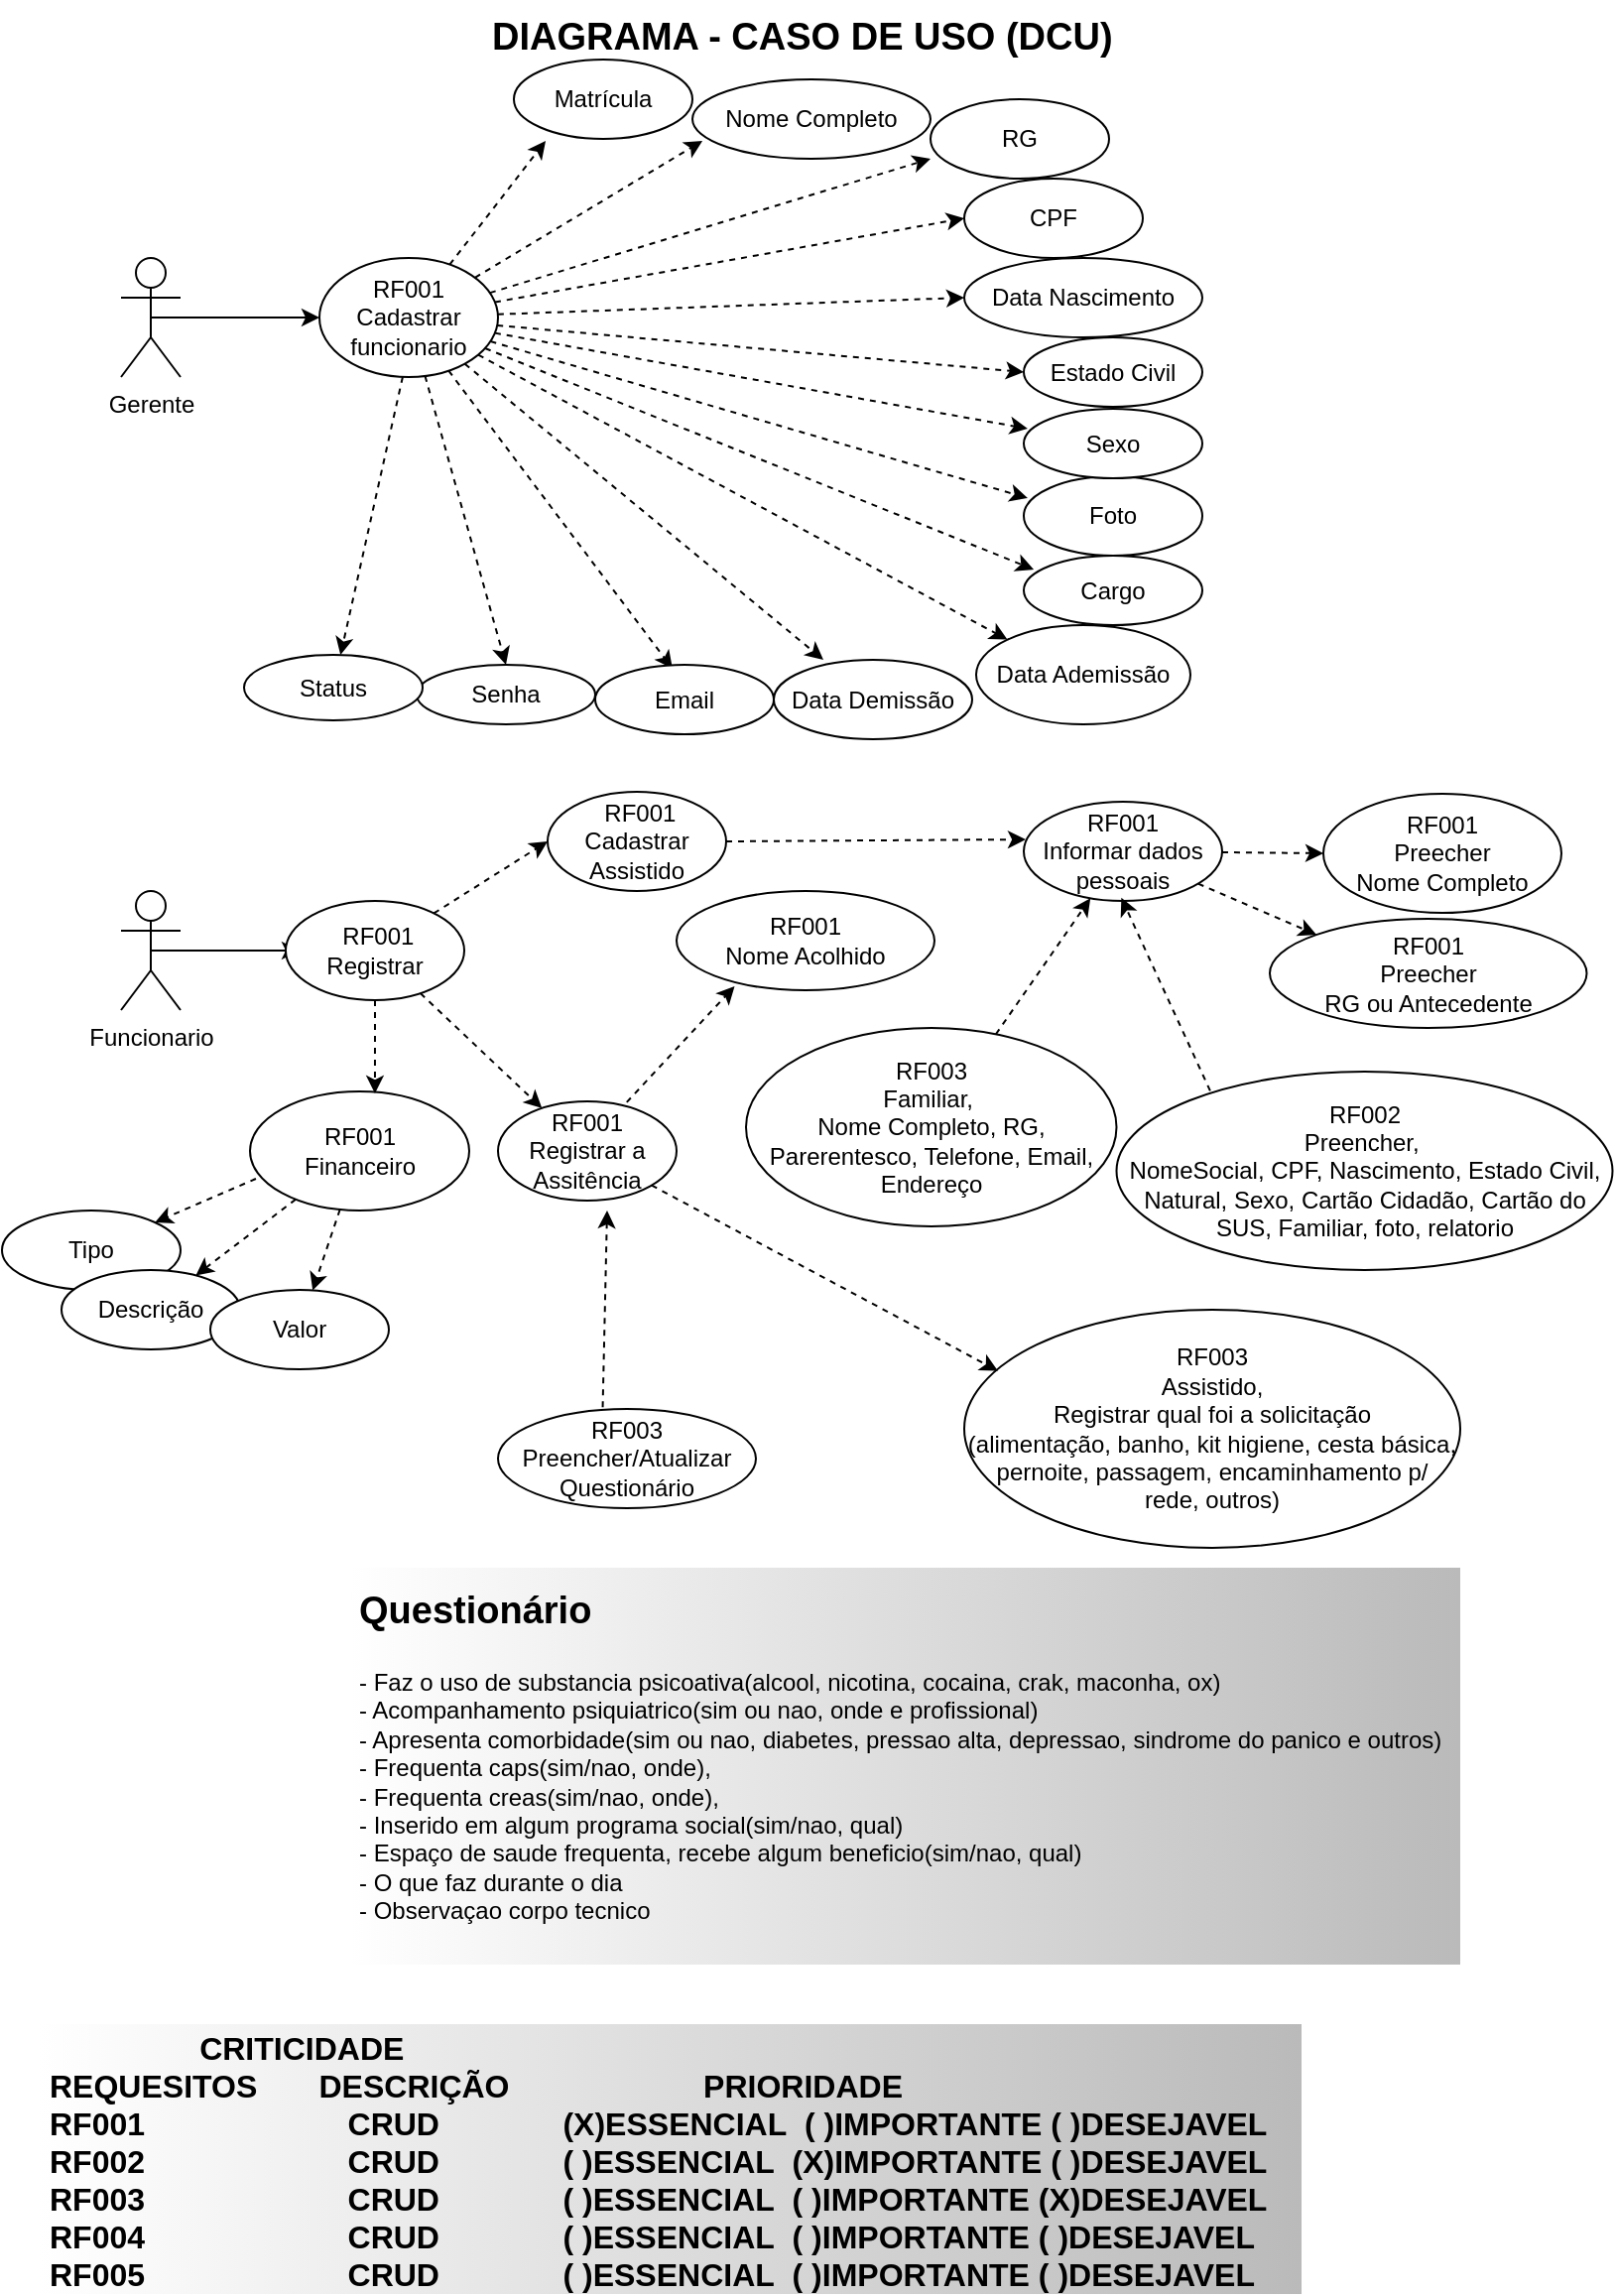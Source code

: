 <mxfile version="17.0.0" type="device"><diagram id="NPgeTfg3SAwERJL0uTgP" name="Page-1"><mxGraphModel dx="723" dy="375" grid="1" gridSize="10" guides="1" tooltips="1" connect="1" arrows="1" fold="1" page="1" pageScale="1" pageWidth="827" pageHeight="1169" math="0" shadow="0"><root><mxCell id="0"/><mxCell id="1" parent="0"/><mxCell id="HMZZudJPAaN2lwAg-uLo-66" style="edgeStyle=none;rounded=0;orthogonalLoop=1;jettySize=auto;html=1;exitX=0.5;exitY=0.5;exitDx=0;exitDy=0;exitPerimeter=0;entryX=0;entryY=0.5;entryDx=0;entryDy=0;" parent="1" source="HMZZudJPAaN2lwAg-uLo-1" edge="1"><mxGeometry relative="1" as="geometry"><mxPoint x="175" y="479" as="targetPoint"/></mxGeometry></mxCell><mxCell id="HMZZudJPAaN2lwAg-uLo-1" value="Funcionario" style="shape=umlActor;verticalLabelPosition=bottom;verticalAlign=top;html=1;outlineConnect=0;" parent="1" vertex="1"><mxGeometry x="85" y="449" width="30" height="60" as="geometry"/></mxCell><mxCell id="HMZZudJPAaN2lwAg-uLo-31" style="rounded=0;orthogonalLoop=1;jettySize=auto;html=1;dashed=1;entryX=0.01;entryY=0.38;entryDx=0;entryDy=0;entryPerimeter=0;exitX=1;exitY=0.5;exitDx=0;exitDy=0;" parent="1" source="QpUKN1opmwOoVKJ4xcoS-32" target="HMZZudJPAaN2lwAg-uLo-5" edge="1"><mxGeometry relative="1" as="geometry"><mxPoint x="305" y="479" as="targetPoint"/><mxPoint x="400" y="478" as="sourcePoint"/></mxGeometry></mxCell><mxCell id="HMZZudJPAaN2lwAg-uLo-36" style="edgeStyle=none;rounded=0;orthogonalLoop=1;jettySize=auto;html=1;entryX=0;entryY=0.5;entryDx=0;entryDy=0;dashed=1;" parent="1" source="HMZZudJPAaN2lwAg-uLo-5" target="HMZZudJPAaN2lwAg-uLo-12" edge="1"><mxGeometry relative="1" as="geometry"/></mxCell><mxCell id="QpUKN1opmwOoVKJ4xcoS-27" style="edgeStyle=none;rounded=0;orthogonalLoop=1;jettySize=auto;html=1;entryX=0;entryY=0;entryDx=0;entryDy=0;dashed=1;fontSize=19;" parent="1" source="HMZZudJPAaN2lwAg-uLo-5" target="QpUKN1opmwOoVKJ4xcoS-26" edge="1"><mxGeometry relative="1" as="geometry"/></mxCell><mxCell id="HMZZudJPAaN2lwAg-uLo-5" value="RF001&lt;br&gt;Informar dados pessoais" style="ellipse;whiteSpace=wrap;html=1;" parent="1" vertex="1"><mxGeometry x="540" y="404" width="100" height="50" as="geometry"/></mxCell><mxCell id="HMZZudJPAaN2lwAg-uLo-42" style="edgeStyle=none;rounded=0;orthogonalLoop=1;jettySize=auto;html=1;entryX=0;entryY=0.75;entryDx=0;entryDy=0;entryPerimeter=0;dashed=1;" parent="1" source="HMZZudJPAaN2lwAg-uLo-6" target="HMZZudJPAaN2lwAg-uLo-13" edge="1"><mxGeometry relative="1" as="geometry"/></mxCell><mxCell id="HMZZudJPAaN2lwAg-uLo-43" style="edgeStyle=none;rounded=0;orthogonalLoop=1;jettySize=auto;html=1;entryX=0.178;entryY=1.025;entryDx=0;entryDy=0;dashed=1;entryPerimeter=0;" parent="1" source="HMZZudJPAaN2lwAg-uLo-6" target="HMZZudJPAaN2lwAg-uLo-14" edge="1"><mxGeometry relative="1" as="geometry"/></mxCell><mxCell id="HMZZudJPAaN2lwAg-uLo-44" style="edgeStyle=none;rounded=0;orthogonalLoop=1;jettySize=auto;html=1;entryX=0.5;entryY=0;entryDx=0;entryDy=0;dashed=1;" parent="1" source="HMZZudJPAaN2lwAg-uLo-6" target="HMZZudJPAaN2lwAg-uLo-15" edge="1"><mxGeometry relative="1" as="geometry"/></mxCell><mxCell id="HMZZudJPAaN2lwAg-uLo-89" style="edgeStyle=none;rounded=0;orthogonalLoop=1;jettySize=auto;html=1;entryX=0.25;entryY=0;entryDx=0;entryDy=0;dashed=1;entryPerimeter=0;" parent="1" source="HMZZudJPAaN2lwAg-uLo-6" target="HMZZudJPAaN2lwAg-uLo-88" edge="1"><mxGeometry relative="1" as="geometry"/></mxCell><mxCell id="QpUKN1opmwOoVKJ4xcoS-4" style="edgeStyle=none;rounded=0;orthogonalLoop=1;jettySize=auto;html=1;entryX=0;entryY=0.5;entryDx=0;entryDy=0;dashed=1;" parent="1" source="HMZZudJPAaN2lwAg-uLo-6" target="QpUKN1opmwOoVKJ4xcoS-1" edge="1"><mxGeometry relative="1" as="geometry"/></mxCell><mxCell id="QpUKN1opmwOoVKJ4xcoS-7" style="edgeStyle=none;rounded=0;orthogonalLoop=1;jettySize=auto;html=1;dashed=1;entryX=0;entryY=0.5;entryDx=0;entryDy=0;" parent="1" source="HMZZudJPAaN2lwAg-uLo-6" target="QpUKN1opmwOoVKJ4xcoS-6" edge="1"><mxGeometry relative="1" as="geometry"><mxPoint x="550.04" y="267" as="targetPoint"/></mxGeometry></mxCell><mxCell id="QpUKN1opmwOoVKJ4xcoS-9" style="edgeStyle=none;rounded=0;orthogonalLoop=1;jettySize=auto;html=1;entryX=0.056;entryY=0.2;entryDx=0;entryDy=0;entryPerimeter=0;dashed=1;" parent="1" source="HMZZudJPAaN2lwAg-uLo-6" target="QpUKN1opmwOoVKJ4xcoS-8" edge="1"><mxGeometry relative="1" as="geometry"/></mxCell><mxCell id="QpUKN1opmwOoVKJ4xcoS-11" style="edgeStyle=none;rounded=0;orthogonalLoop=1;jettySize=auto;html=1;entryX=0.042;entryY=0.775;entryDx=0;entryDy=0;entryPerimeter=0;dashed=1;" parent="1" source="HMZZudJPAaN2lwAg-uLo-6" target="QpUKN1opmwOoVKJ4xcoS-10" edge="1"><mxGeometry relative="1" as="geometry"><mxPoint x="548.96" y="133" as="targetPoint"/></mxGeometry></mxCell><mxCell id="QpUKN1opmwOoVKJ4xcoS-17" style="edgeStyle=none;rounded=0;orthogonalLoop=1;jettySize=auto;html=1;entryX=0.433;entryY=0.057;entryDx=0;entryDy=0;entryPerimeter=0;dashed=1;" parent="1" source="HMZZudJPAaN2lwAg-uLo-6" target="QpUKN1opmwOoVKJ4xcoS-16" edge="1"><mxGeometry relative="1" as="geometry"/></mxCell><mxCell id="QpUKN1opmwOoVKJ4xcoS-19" style="edgeStyle=none;rounded=0;orthogonalLoop=1;jettySize=auto;html=1;entryX=0.022;entryY=0.286;entryDx=0;entryDy=0;entryPerimeter=0;dashed=1;" parent="1" source="HMZZudJPAaN2lwAg-uLo-6" target="QpUKN1opmwOoVKJ4xcoS-12" edge="1"><mxGeometry relative="1" as="geometry"/></mxCell><mxCell id="QpUKN1opmwOoVKJ4xcoS-21" style="edgeStyle=none;rounded=0;orthogonalLoop=1;jettySize=auto;html=1;dashed=1;" parent="1" target="QpUKN1opmwOoVKJ4xcoS-18" edge="1"><mxGeometry relative="1" as="geometry"><mxPoint x="226.955" y="189.969" as="sourcePoint"/><mxPoint x="217.133" y="330.005" as="targetPoint"/></mxGeometry></mxCell><mxCell id="elocr4wM5OjSZyM55tUf-3" style="rounded=0;orthogonalLoop=1;jettySize=auto;html=1;entryX=0;entryY=0.5;entryDx=0;entryDy=0;dashed=1;" edge="1" parent="1" source="HMZZudJPAaN2lwAg-uLo-6" target="elocr4wM5OjSZyM55tUf-2"><mxGeometry relative="1" as="geometry"/></mxCell><mxCell id="elocr4wM5OjSZyM55tUf-4" style="edgeStyle=none;rounded=0;orthogonalLoop=1;jettySize=auto;html=1;entryX=0.022;entryY=0.275;entryDx=0;entryDy=0;entryPerimeter=0;dashed=1;" edge="1" parent="1" source="HMZZudJPAaN2lwAg-uLo-6" target="QpUKN1opmwOoVKJ4xcoS-2"><mxGeometry relative="1" as="geometry"/></mxCell><mxCell id="elocr4wM5OjSZyM55tUf-5" style="edgeStyle=none;rounded=0;orthogonalLoop=1;jettySize=auto;html=1;entryX=0;entryY=0;entryDx=0;entryDy=0;dashed=1;" edge="1" parent="1" source="HMZZudJPAaN2lwAg-uLo-6" target="QpUKN1opmwOoVKJ4xcoS-14"><mxGeometry relative="1" as="geometry"/></mxCell><mxCell id="HMZZudJPAaN2lwAg-uLo-6" value="RF001&lt;br&gt;Cadastrar funcionario" style="ellipse;whiteSpace=wrap;html=1;" parent="1" vertex="1"><mxGeometry x="185" y="130" width="90" height="60" as="geometry"/></mxCell><mxCell id="HMZZudJPAaN2lwAg-uLo-54" style="edgeStyle=none;rounded=0;orthogonalLoop=1;jettySize=auto;html=1;dashed=1;exitX=0.027;exitY=0.733;exitDx=0;exitDy=0;exitPerimeter=0;" parent="1" source="HMZZudJPAaN2lwAg-uLo-7" target="HMZZudJPAaN2lwAg-uLo-16" edge="1"><mxGeometry relative="1" as="geometry"/></mxCell><mxCell id="HMZZudJPAaN2lwAg-uLo-55" style="edgeStyle=none;rounded=0;orthogonalLoop=1;jettySize=auto;html=1;dashed=1;" parent="1" source="HMZZudJPAaN2lwAg-uLo-7" target="HMZZudJPAaN2lwAg-uLo-17" edge="1"><mxGeometry relative="1" as="geometry"/></mxCell><mxCell id="QpUKN1opmwOoVKJ4xcoS-23" style="edgeStyle=none;rounded=0;orthogonalLoop=1;jettySize=auto;html=1;dashed=1;" parent="1" source="HMZZudJPAaN2lwAg-uLo-7" target="QpUKN1opmwOoVKJ4xcoS-22" edge="1"><mxGeometry relative="1" as="geometry"/></mxCell><mxCell id="HMZZudJPAaN2lwAg-uLo-7" value="RF001&lt;br&gt;Financeiro" style="ellipse;whiteSpace=wrap;html=1;" parent="1" vertex="1"><mxGeometry x="150" y="550" width="110.5" height="60" as="geometry"/></mxCell><mxCell id="HMZZudJPAaN2lwAg-uLo-34" style="edgeStyle=none;rounded=0;orthogonalLoop=1;jettySize=auto;html=1;dashed=1;" parent="1" edge="1"><mxGeometry relative="1" as="geometry"><mxPoint x="589.182" y="452.367" as="targetPoint"/><mxPoint x="651.505" y="587.816" as="sourcePoint"/></mxGeometry></mxCell><mxCell id="HMZZudJPAaN2lwAg-uLo-10" value="RF002&lt;br&gt;Preencher,&amp;nbsp;&lt;br&gt;NomeSocial, CPF, Nascimento, Estado Civil, Natural, Sexo, Cartão Cidadão, Cartão do SUS, Familiar, foto, relatorio" style="ellipse;whiteSpace=wrap;html=1;" parent="1" vertex="1"><mxGeometry x="586.75" y="540" width="250" height="100" as="geometry"/></mxCell><mxCell id="HMZZudJPAaN2lwAg-uLo-12" value="RF001&lt;br&gt;Preecher&lt;br&gt;Nome Completo" style="ellipse;whiteSpace=wrap;html=1;" parent="1" vertex="1"><mxGeometry x="691" y="400" width="120" height="60" as="geometry"/></mxCell><mxCell id="HMZZudJPAaN2lwAg-uLo-13" value="RG" style="ellipse;whiteSpace=wrap;html=1;" parent="1" vertex="1"><mxGeometry x="493" y="50" width="90" height="40" as="geometry"/></mxCell><mxCell id="HMZZudJPAaN2lwAg-uLo-14" value="Matrícula" style="ellipse;whiteSpace=wrap;html=1;" parent="1" vertex="1"><mxGeometry x="283" y="30" width="90" height="40" as="geometry"/></mxCell><mxCell id="HMZZudJPAaN2lwAg-uLo-15" value="Senha" style="ellipse;whiteSpace=wrap;html=1;" parent="1" vertex="1"><mxGeometry x="234" y="335" width="90" height="30" as="geometry"/></mxCell><mxCell id="HMZZudJPAaN2lwAg-uLo-16" value="Tipo" style="ellipse;whiteSpace=wrap;html=1;" parent="1" vertex="1"><mxGeometry x="25" y="610" width="90" height="40" as="geometry"/></mxCell><mxCell id="HMZZudJPAaN2lwAg-uLo-17" value="Descrição" style="ellipse;whiteSpace=wrap;html=1;" parent="1" vertex="1"><mxGeometry x="55" y="640" width="90" height="40" as="geometry"/></mxCell><mxCell id="HMZZudJPAaN2lwAg-uLo-20" value="Gerente" style="shape=umlActor;verticalLabelPosition=bottom;verticalAlign=top;html=1;outlineConnect=0;" parent="1" vertex="1"><mxGeometry x="85" y="130" width="30" height="60" as="geometry"/></mxCell><mxCell id="HMZZudJPAaN2lwAg-uLo-33" style="edgeStyle=none;rounded=0;orthogonalLoop=1;jettySize=auto;html=1;entryX=0;entryY=0.5;entryDx=0;entryDy=0;dashed=1;" parent="1" source="HMZZudJPAaN2lwAg-uLo-10" target="HMZZudJPAaN2lwAg-uLo-10" edge="1"><mxGeometry relative="1" as="geometry"/></mxCell><mxCell id="HMZZudJPAaN2lwAg-uLo-41" style="edgeStyle=none;rounded=0;orthogonalLoop=1;jettySize=auto;html=1;entryX=0;entryY=0.5;entryDx=0;entryDy=0;exitX=0.5;exitY=0.5;exitDx=0;exitDy=0;exitPerimeter=0;" parent="1" source="HMZZudJPAaN2lwAg-uLo-20" target="HMZZudJPAaN2lwAg-uLo-6" edge="1"><mxGeometry relative="1" as="geometry"><mxPoint x="345" y="183" as="sourcePoint"/></mxGeometry></mxCell><mxCell id="HMZZudJPAaN2lwAg-uLo-84" style="edgeStyle=none;rounded=0;orthogonalLoop=1;jettySize=auto;html=1;exitX=0.721;exitY=0.009;exitDx=0;exitDy=0;entryX=0.225;entryY=0.96;entryDx=0;entryDy=0;dashed=1;exitPerimeter=0;entryPerimeter=0;" parent="1" source="QpUKN1opmwOoVKJ4xcoS-31" target="HMZZudJPAaN2lwAg-uLo-83" edge="1"><mxGeometry relative="1" as="geometry"/></mxCell><mxCell id="HMZZudJPAaN2lwAg-uLo-78" value="RF003&lt;br&gt;Preencher/Atualizar Questionário" style="ellipse;whiteSpace=wrap;html=1;" parent="1" vertex="1"><mxGeometry x="275" y="710" width="130" height="50" as="geometry"/></mxCell><mxCell id="HMZZudJPAaN2lwAg-uLo-80" value="&lt;span&gt;RF003&lt;br&gt;Assistido,&lt;br&gt;Registrar qual foi a solicitação&lt;br&gt;(alimentação, banho, kit higiene, cesta básica, pernoite, passagem, encaminhamento p/ rede, outros)&lt;/span&gt;" style="ellipse;whiteSpace=wrap;html=1;" parent="1" vertex="1"><mxGeometry x="510" y="660" width="250" height="120" as="geometry"/></mxCell><mxCell id="HMZZudJPAaN2lwAg-uLo-83" value="RF001&lt;br&gt;Nome Acolhido" style="ellipse;whiteSpace=wrap;html=1;" parent="1" vertex="1"><mxGeometry x="365" y="449" width="130" height="50" as="geometry"/></mxCell><mxCell id="HMZZudJPAaN2lwAg-uLo-86" style="edgeStyle=none;rounded=0;orthogonalLoop=1;jettySize=auto;html=1;dashed=1;exitX=0.406;exitY=-0.017;exitDx=0;exitDy=0;exitPerimeter=0;" parent="1" edge="1" source="HMZZudJPAaN2lwAg-uLo-78"><mxGeometry relative="1" as="geometry"><mxPoint x="327.585" y="689.997" as="sourcePoint"/><mxPoint x="330" y="610" as="targetPoint"/></mxGeometry></mxCell><mxCell id="HMZZudJPAaN2lwAg-uLo-87" value="&lt;h1&gt;&lt;span&gt;&lt;font style=&quot;font-size: 19px&quot;&gt;Questionário&lt;/font&gt;&lt;/span&gt;&lt;br&gt;&lt;/h1&gt;&lt;p&gt;&lt;span style=&quot;text-align: center&quot;&gt;- Faz o uso de substancia psicoativa(alcool, nicotina, cocaina, crak, maconha, ox)&lt;/span&gt;&lt;br style=&quot;text-align: center&quot;&gt;&lt;span style=&quot;text-align: center&quot;&gt;- Acompanhamento psiquiatrico(sim ou nao, onde e profissional)&lt;/span&gt;&lt;br style=&quot;text-align: center&quot;&gt;&lt;span style=&quot;text-align: center&quot;&gt;- Apresenta comorbidade(sim ou nao, diabetes, pressao alta, depressao, sindrome do panico e outros)&lt;/span&gt;&lt;br style=&quot;text-align: center&quot;&gt;&lt;span style=&quot;text-align: center&quot;&gt;- Frequenta caps(sim/nao, onde),&lt;/span&gt;&lt;br style=&quot;text-align: center&quot;&gt;&lt;span style=&quot;text-align: center&quot;&gt;- Frequenta creas(sim/nao, onde),&lt;/span&gt;&lt;br style=&quot;text-align: center&quot;&gt;&lt;span style=&quot;text-align: center&quot;&gt;- Inserido em algum programa social(sim/nao, qual)&lt;/span&gt;&lt;br style=&quot;text-align: center&quot;&gt;&lt;span style=&quot;text-align: center&quot;&gt;- Espaço de saude frequenta, recebe algum beneficio(sim/nao, qual)&lt;/span&gt;&lt;br style=&quot;text-align: center&quot;&gt;&lt;span style=&quot;text-align: center&quot;&gt;- O que faz durante o dia&lt;/span&gt;&lt;br style=&quot;text-align: center&quot;&gt;&lt;span style=&quot;text-align: center&quot;&gt;- Observaçao corpo tecnico&lt;/span&gt;&lt;br&gt;&lt;/p&gt;" style="text;html=1;strokeColor=none;fillColor=#BABABA;spacing=5;spacingTop=-20;whiteSpace=wrap;overflow=hidden;rounded=0;strokeWidth=1;glass=0;perimeterSpacing=2;dashed=1;noLabel=0;backgroundOutline=0;gradientColor=#ffffff;gradientDirection=west;" parent="1" vertex="1"><mxGeometry x="200" y="790" width="560" height="200" as="geometry"/></mxCell><mxCell id="HMZZudJPAaN2lwAg-uLo-88" value="Data Demissão" style="ellipse;whiteSpace=wrap;html=1;" parent="1" vertex="1"><mxGeometry x="414" y="332.5" width="100" height="40" as="geometry"/></mxCell><mxCell id="QpUKN1opmwOoVKJ4xcoS-1" value="CPF" style="ellipse;whiteSpace=wrap;html=1;" parent="1" vertex="1"><mxGeometry x="510" y="90" width="90" height="40" as="geometry"/></mxCell><mxCell id="QpUKN1opmwOoVKJ4xcoS-2" value="Foto" style="ellipse;whiteSpace=wrap;html=1;" parent="1" vertex="1"><mxGeometry x="540" y="240" width="90" height="40" as="geometry"/></mxCell><mxCell id="QpUKN1opmwOoVKJ4xcoS-6" value="Data Nascimento" style="ellipse;whiteSpace=wrap;html=1;" parent="1" vertex="1"><mxGeometry x="510" y="130" width="120" height="40" as="geometry"/></mxCell><mxCell id="QpUKN1opmwOoVKJ4xcoS-8" value="Cargo" style="ellipse;whiteSpace=wrap;html=1;" parent="1" vertex="1"><mxGeometry x="540" y="280" width="90" height="35" as="geometry"/></mxCell><mxCell id="QpUKN1opmwOoVKJ4xcoS-10" value="Nome Completo" style="ellipse;whiteSpace=wrap;html=1;" parent="1" vertex="1"><mxGeometry x="373" y="40" width="120" height="40" as="geometry"/></mxCell><mxCell id="QpUKN1opmwOoVKJ4xcoS-12" value="Sexo" style="ellipse;whiteSpace=wrap;html=1;" parent="1" vertex="1"><mxGeometry x="540" y="206" width="90" height="35" as="geometry"/></mxCell><mxCell id="QpUKN1opmwOoVKJ4xcoS-14" value="Data Ademissão" style="ellipse;whiteSpace=wrap;html=1;" parent="1" vertex="1"><mxGeometry x="516" y="315" width="108" height="50" as="geometry"/></mxCell><mxCell id="QpUKN1opmwOoVKJ4xcoS-16" value="Email" style="ellipse;whiteSpace=wrap;html=1;" parent="1" vertex="1"><mxGeometry x="324" y="335" width="90" height="35" as="geometry"/></mxCell><mxCell id="QpUKN1opmwOoVKJ4xcoS-18" value="Status" style="ellipse;whiteSpace=wrap;html=1;" parent="1" vertex="1"><mxGeometry x="147" y="330" width="90" height="33" as="geometry"/></mxCell><mxCell id="QpUKN1opmwOoVKJ4xcoS-22" value="Valor" style="ellipse;whiteSpace=wrap;html=1;" parent="1" vertex="1"><mxGeometry x="130" y="650" width="90" height="40" as="geometry"/></mxCell><mxCell id="QpUKN1opmwOoVKJ4xcoS-26" value="RF001&lt;br&gt;Preecher&lt;br&gt;RG ou Antecedente" style="ellipse;whiteSpace=wrap;html=1;" parent="1" vertex="1"><mxGeometry x="664" y="463" width="159.75" height="55" as="geometry"/></mxCell><mxCell id="QpUKN1opmwOoVKJ4xcoS-35" style="edgeStyle=none;rounded=0;orthogonalLoop=1;jettySize=auto;html=1;dashed=1;fontSize=19;" parent="1" source="QpUKN1opmwOoVKJ4xcoS-28" target="HMZZudJPAaN2lwAg-uLo-5" edge="1"><mxGeometry relative="1" as="geometry"><mxPoint x="626.89" y="541.002" as="sourcePoint"/><mxPoint x="625" y="455" as="targetPoint"/></mxGeometry></mxCell><mxCell id="QpUKN1opmwOoVKJ4xcoS-28" value="RF003&lt;br&gt;Familiar,&amp;nbsp;&lt;br&gt;Nome Completo, RG, Parerentesco, Telefone, Email, Endereço" style="ellipse;whiteSpace=wrap;html=1;" parent="1" vertex="1"><mxGeometry x="400" y="518" width="186.75" height="100" as="geometry"/></mxCell><mxCell id="QpUKN1opmwOoVKJ4xcoS-33" style="edgeStyle=none;rounded=0;orthogonalLoop=1;jettySize=auto;html=1;entryX=0;entryY=0.5;entryDx=0;entryDy=0;dashed=1;fontSize=19;" parent="1" source="QpUKN1opmwOoVKJ4xcoS-30" target="QpUKN1opmwOoVKJ4xcoS-32" edge="1"><mxGeometry relative="1" as="geometry"/></mxCell><mxCell id="QpUKN1opmwOoVKJ4xcoS-34" style="edgeStyle=none;rounded=0;orthogonalLoop=1;jettySize=auto;html=1;dashed=1;fontSize=19;" parent="1" source="QpUKN1opmwOoVKJ4xcoS-30" target="QpUKN1opmwOoVKJ4xcoS-31" edge="1"><mxGeometry relative="1" as="geometry"/></mxCell><mxCell id="QpUKN1opmwOoVKJ4xcoS-37" style="edgeStyle=none;rounded=0;orthogonalLoop=1;jettySize=auto;html=1;entryX=0.57;entryY=0.017;entryDx=0;entryDy=0;entryPerimeter=0;dashed=1;fontSize=19;" parent="1" source="QpUKN1opmwOoVKJ4xcoS-30" target="HMZZudJPAaN2lwAg-uLo-7" edge="1"><mxGeometry relative="1" as="geometry"/></mxCell><mxCell id="QpUKN1opmwOoVKJ4xcoS-30" value="&amp;nbsp;RF001&lt;br&gt;Registrar" style="ellipse;whiteSpace=wrap;html=1;" parent="1" vertex="1"><mxGeometry x="168" y="454" width="90" height="50" as="geometry"/></mxCell><mxCell id="QpUKN1opmwOoVKJ4xcoS-42" style="edgeStyle=none;rounded=0;orthogonalLoop=1;jettySize=auto;html=1;entryX=0.068;entryY=0.257;entryDx=0;entryDy=0;entryPerimeter=0;dashed=1;fontSize=19;" parent="1" source="QpUKN1opmwOoVKJ4xcoS-31" target="HMZZudJPAaN2lwAg-uLo-80" edge="1"><mxGeometry relative="1" as="geometry"/></mxCell><mxCell id="QpUKN1opmwOoVKJ4xcoS-31" value="RF001&lt;br&gt;Registrar a Assitência" style="ellipse;whiteSpace=wrap;html=1;" parent="1" vertex="1"><mxGeometry x="275" y="555" width="90" height="50" as="geometry"/></mxCell><mxCell id="QpUKN1opmwOoVKJ4xcoS-32" value="&amp;nbsp;RF001 Cadastrar Assistido" style="ellipse;whiteSpace=wrap;html=1;" parent="1" vertex="1"><mxGeometry x="300" y="399" width="90" height="50" as="geometry"/></mxCell><mxCell id="QpUKN1opmwOoVKJ4xcoS-38" value="DIAGRAMA - CASO DE USO (DCU)" style="text;strokeColor=none;fillColor=none;align=left;verticalAlign=top;spacingLeft=4;spacingRight=4;overflow=hidden;rotatable=0;points=[[0,0.5],[1,0.5]];portConstraint=eastwest;rounded=0;glass=0;dashed=1;fontSize=19;fontStyle=1" parent="1" vertex="1"><mxGeometry x="266" width="342" height="26" as="geometry"/></mxCell><mxCell id="QpUKN1opmwOoVKJ4xcoS-43" value="                 CRITICIDADE&#10;REQUESITOS       DESCRIÇÃO                      PRIORIDADE&#10;RF001                       CRUD              (X)ESSENCIAL  ( )IMPORTANTE ( )DESEJAVEL&#10;RF002                       CRUD              ( )ESSENCIAL  (X)IMPORTANTE ( )DESEJAVEL&#10;RF003                       CRUD              ( )ESSENCIAL  ( )IMPORTANTE (X)DESEJAVEL&#10;RF004                       CRUD              ( )ESSENCIAL  ( )IMPORTANTE ( )DESEJAVEL&#10;RF005                       CRUD              ( )ESSENCIAL  ( )IMPORTANTE ( )DESEJAVEL" style="text;align=left;fontStyle=1;verticalAlign=middle;spacingLeft=3;spacingRight=3;strokeColor=none;rotatable=0;points=[[0,0.5],[1,0.5]];portConstraint=eastwest;rounded=0;glass=0;dashed=1;fontSize=16;fillColor=#BABABA;gradientColor=#ffffff;gradientDirection=west;" parent="1" vertex="1"><mxGeometry x="44" y="1020" width="636" height="136" as="geometry"/></mxCell><mxCell id="elocr4wM5OjSZyM55tUf-2" value="Estado Civil" style="ellipse;whiteSpace=wrap;html=1;" vertex="1" parent="1"><mxGeometry x="540" y="170" width="90" height="35" as="geometry"/></mxCell></root></mxGraphModel></diagram></mxfile>